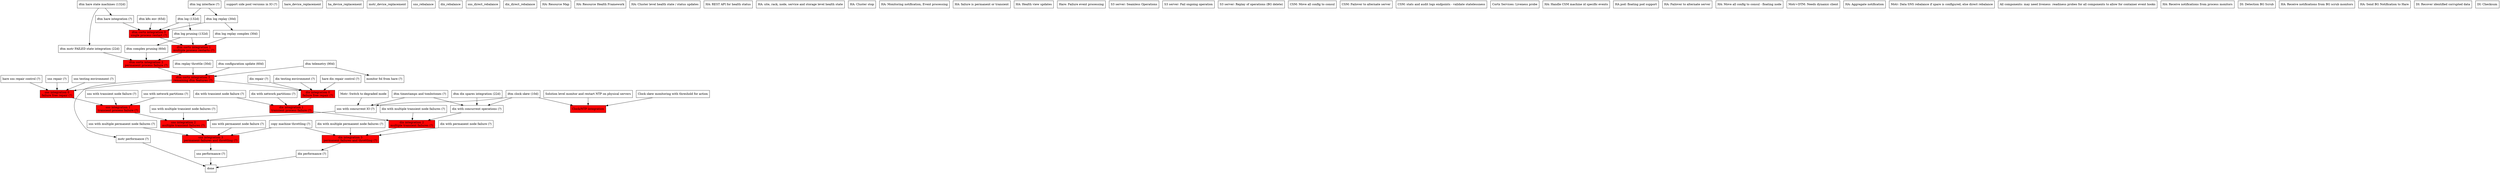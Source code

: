 digraph {
	node [shape=rect]
	done [label = "done"]
	dtm_hare_state_machines [label = "dtm hare state machines (132d)"];
	dtm_log_interface [label = "dtm log interface (?)"];
	dtm_log [label = "dtm log (132d)"];
	dtm_log_pruning [label = "dtm log pruning (132d)"];
	dtm_complex_pruning [label = "dtm complex pruning (60d)"];
	dtm_log_interface [label = "dtm log interface (?)"];
	dtm_log_replay [label = "dtm log replay (30d)"];
	dtm_log_replay_complex [label = "dtm log replay complex (30d)"];
	dtm_replay_throttle [label = "dtm replay throttle (30d)"];
	dtm_k8s_env [label = "dtm k8s env (65d)"];
	dtm_clock_skew [label = "dtm clock skew (10d)"];
	dtm_telemetry [label = "dtm telemetry (90d)"];
	dtm_hare_int [label = "dtm hare integration (?)"];
	dtm_failed_int [label = "dtm motr FAILED state integration (22d)", fillcolor = "red"];
	dtm_configuration_update [label = "dtm configuration update (60d)"];
	dtm_cortx_int0 [label = "dtm cortx integration (?)"];
	dtm_dix_spare [label = "dtm dix spares integration (22d)"];
	dtm_cortx_int0 [label = "dtm cortx integration 0\nsingle process restart (?)", style="filled", fillcolor = "red"];
	dtm_cortx_int1 [label = "dtm cortx integration 1\nmultiple process restarts (?)", style="filled", fillcolor = "red"];
	dtm_cortx_int2 [label = "dtm cortx integration 2\npermanent process failure (?)", style="filled", fillcolor = "red"];
	dtm_cortx_int3 [label = "dtm cortx integration 3\nremaining dtm features (?)", style="filled", fillcolor = "red"];
	hare_sns_repair_control  [label = "hare sns repair control (?)"];
	hare_dix_repair_control  [label = "hare dix repair control (?)"];
	sns_client [label = "sns with concurrent IO (?)"];
	dix_client [label = "dix with concurrent operations (?)"];
	dtm_timestamps [label = "dtm timestamps and tombstones (?)"];
	sns_repair [label = "sns repair (?)"];
	dix_repair [label = "dix repair (?)"];
	cm_throttle [label = "copy machine throttling (?)"];
	hare_fol_monitor [label = "monitor fol from hare (?)"];
	io_side_pver [label = "support side pool versions in IO (?)"];
	sns_transient_failure [label = "sns with transient node failure (?)"];
	sns_transient_failure_mult [label = "sns with multiple transient node failures (?)"];
	sns_permanent_failure [label = "sns with permanent node failure (?)"];
	sns_permanent_failure_mult [label = "sns with multiple permanent node failures (?)"];
	sns_network [label = "sns with network partitions (?)"];
	/* if !corvault */
	hare_device_replacement;
	ha_device_replacement;
	motr_device_replacement;
	sns_rebalance;
	dix_rebalance;
	sns_direct_rebalance;
	dix_direct_rebalance;
	/* endif */
	sns_int0 [label = "sns integration 0\nfailure free repair (?)", style="filled", fillcolor = "red"];
	sns_int1 [label = "sns integration 1\ntransient process failure (?)", style="filled", fillcolor = "red"];
	sns_int2 [label = "sns integration 2\nmultiple transient failures (?)", style="filled", fillcolor = "red"];
	sns_int3 [label = "sns integration 3\npermanent failures and throttling (?)", style="filled", fillcolor = "red"];
	sns_env [label = "sns testing environment (?)"];
	dix_transient_failure [label = "dix with transient node failure (?)"];
	dix_transient_failure_mult [label = "dix with multiple transient node failures (?)"];
	dix_permanent_failure [label = "dix with permanent node failure (?)"];
	dix_permanent_failure_mult [label = "dix with multiple permanent node failures (?)"];
	dix_network [label = "dix with network partitions (?)"];
	dix_int0 [label = "dix integration 0\nfailure free repair (?)", style="filled", fillcolor = "red"];
	dix_int1 [label = "dix integration 1\ntransient process failure (?)", style="filled", fillcolor = "red"];
	dix_int2 [label = "dix integration 2\nmultiple transient failures (?)", style="filled", fillcolor = "red"];
	dix_int3 [label = "dix integration 3\npermanent failures and throttling (?)", style="filled", fillcolor = "red"];
	dix_env [label = "dix testing environment (?)"];
	motr_performance [label = "motr performance (?)"];
	sns_performance [label = "sns performance (?)"];
	dix_performance [label = "dix performance (?)"];
	ha_resource_map [label = "HA: Resource Map"];
	ha_resource_health_framework [label = "HA: Resource Health Framework"];
	ha_cluster_health [label = "HA: Cluster level health state / status updates"];
	ha_rest [label = "HA: REST API for health status"];
	ha_health [label = "HA: site, rack, node, service and storage level health state"];
	ha_cluster_stop [label = "HA: Cluster stop"];
	ha_monitoring [label = "HA: Monitoring notification, Event processing"];
	ha_permanent_transient [label = "HA: failure is permanent or transient"];
	ha_health_update [label = "HA: Health view updates"];
	ha_event [label = "Hare: Failure event processing"];
	s3_seamless [label = "S3 server: Seamless Operations"];
	motr_degraded [label = "Motr: Switch to degraded mode"];
	s3_fail [label = "S3 server: Fail ongoing operation"];
	s3_bg_replay [label = "S3 server: Replay of operations (BG delete)"];
	csm_consul [label = "CSM: Move all config to consul"];
	csm_failover [label = "CSM: Failover to alternate server"];
	csm_validate [label = "CSM: stats and audit logs endpoints - validate statelessness"];
	cortx_liveness [label = "Cortx Services: Liveness probe"];
	ha_csm [label = "HA: Handle CSM machine id specific events"];
	ha_floating_pod [label = "HA pod: floating pod support"];
	ha_failover [label = "HA: Failover to alternate server"];
	ha_consul [label = "HA: Move all config to consul - floating node"];
	motr_dynamic_clients [label = "Motr+DTM: Needs dynamic client"];
	ha_aggregate [label = "HA: Aggregate notification"];
	sns_rebalance_or_direct [label = "Motr: Data SNS rebalance if spare is configured, else direct rebalance"];
	all_liveness [label = "All components: may need liveness  readiness probes for all components to allow for container event hooks"];
	ha_receive [label = "HA: Receive notifications from process monitors"];
	ntp_monitor [label = "Solution level monitor and restart NTP on physical servers"];
	clock_skew_monitor [label = "Clock skew monitoring with threshold for action"];
	di_scrub [label = "DI: Detection BG Scrub"];
	ha_scrub_event [label = "HA: Receive notifications from BG scrub monitors"];
	ha_scrub_hare [label = "HA: Send BG Notification to Hare"];
	di_recover [label = "DI: Recover identified corrupted data"];
	di_checksum [label = "DI: Checksum"];
	clock_int [label = "Clock/NTP integration", style="filled", fillcolor = "red"];
	dtm_log_interface -> dtm_log;
	dtm_log -> dtm_log_pruning;
	dtm_log_pruning -> dtm_complex_pruning;
	dtm_log_interface -> dtm_log_replay -> dtm_log_replay_complex;
	dtm_hare_state_machines -> dtm_hare_int;
	dtm_hare_state_machines -> dtm_failed_int;
	dtm_hare_int -> dtm_cortx_int0;
	dtm_k8s_env -> dtm_cortx_int0;
	dtm_log_replay -> dtm_cortx_int0;
	dtm_log -> dtm_cortx_int0;
	dtm_cortx_int0 -> dtm_cortx_int1;
	dtm_log_replay_complex -> dtm_cortx_int1;
	dtm_log_pruning -> dtm_cortx_int1;
	dtm_cortx_int1 -> dtm_cortx_int2;
	dtm_complex_pruning -> dtm_cortx_int2;
	dtm_failed_int  -> dtm_cortx_int2;
	dtm_cortx_int2 -> dtm_cortx_int3;
	dtm_telemetry -> dtm_cortx_int3;
	dtm_replay_throttle -> dtm_cortx_int3;
	dtm_configuration_update -> dtm_cortx_int3;
	dtm_clock_skew -> sns_client;
	dtm_timestamps -> sns_client;
	dtm_dix_spare -> dix_client;
	dtm_clock_skew -> dix_client;
	dtm_timestamps -> dix_client;
	dtm_telemetry -> hare_fol_monitor;
	dtm_cortx_int3 -> sns_int0;
	sns_repair -> sns_int0;
	hare_sns_repair_control -> sns_int0;
	sns_env -> sns_int0;
	sns_int0 -> sns_int1;
	sns_transient_failure -> sns_int1;
	sns_network -> sns_int1;
	sns_int1 -> sns_int2;
	sns_transient_failure_mult -> sns_int2;
	sns_client -> sns_int2;
	sns_int2 -> sns_int3;
	sns_permanent_failure -> sns_int3;
	sns_permanent_failure_mult -> sns_int3;
	cm_throttle -> sns_int3;
	sns_int3 -> sns_performance;
	dix_repair -> dix_int0;
	hare_dix_repair_control -> dix_int0;
	dtm_cortx_int3 -> dix_int0;
	dix_env -> dix_int0;
	dix_int0 -> dix_int1;
	dix_transient_failure -> dix_int1;
	dix_network -> dix_int1;
	dix_int1 -> dix_int2;
	dix_transient_failure_mult -> dix_int2;
	dix_client -> dix_int2;
	dix_int2 -> dix_int3;
	dix_permanent_failure -> dix_int3;
	dix_permanent_failure_mult -> dix_int3;
	dix_int3 -> dix_performance;
	cm_throttle -> dix_int3;
	dtm_cortx_int3 -> motr_performance;
	motr_performance -> done;
	motr_degraded -> sns_client;
	dtm_clock_skew -> clock_int;
	clock_skew_monitor -> clock_int;
	ntp_monitor -> clock_int;
	dix_performance -> done;
	sns_performance -> done;
}
